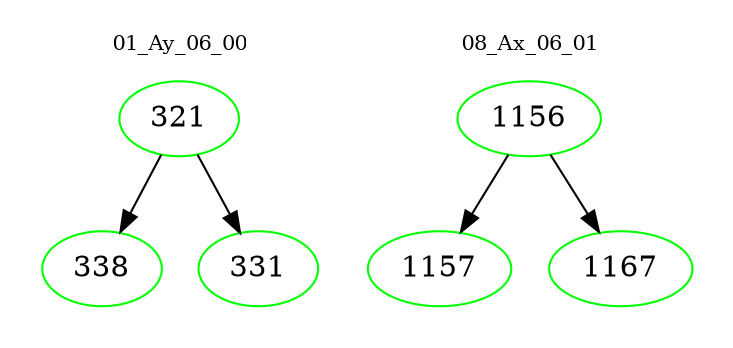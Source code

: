 digraph{
subgraph cluster_0 {
color = white
label = "01_Ay_06_00";
fontsize=10;
T0_321 [label="321", color="green"]
T0_321 -> T0_338 [color="black"]
T0_338 [label="338", color="green"]
T0_321 -> T0_331 [color="black"]
T0_331 [label="331", color="green"]
}
subgraph cluster_1 {
color = white
label = "08_Ax_06_01";
fontsize=10;
T1_1156 [label="1156", color="green"]
T1_1156 -> T1_1157 [color="black"]
T1_1157 [label="1157", color="green"]
T1_1156 -> T1_1167 [color="black"]
T1_1167 [label="1167", color="green"]
}
}
